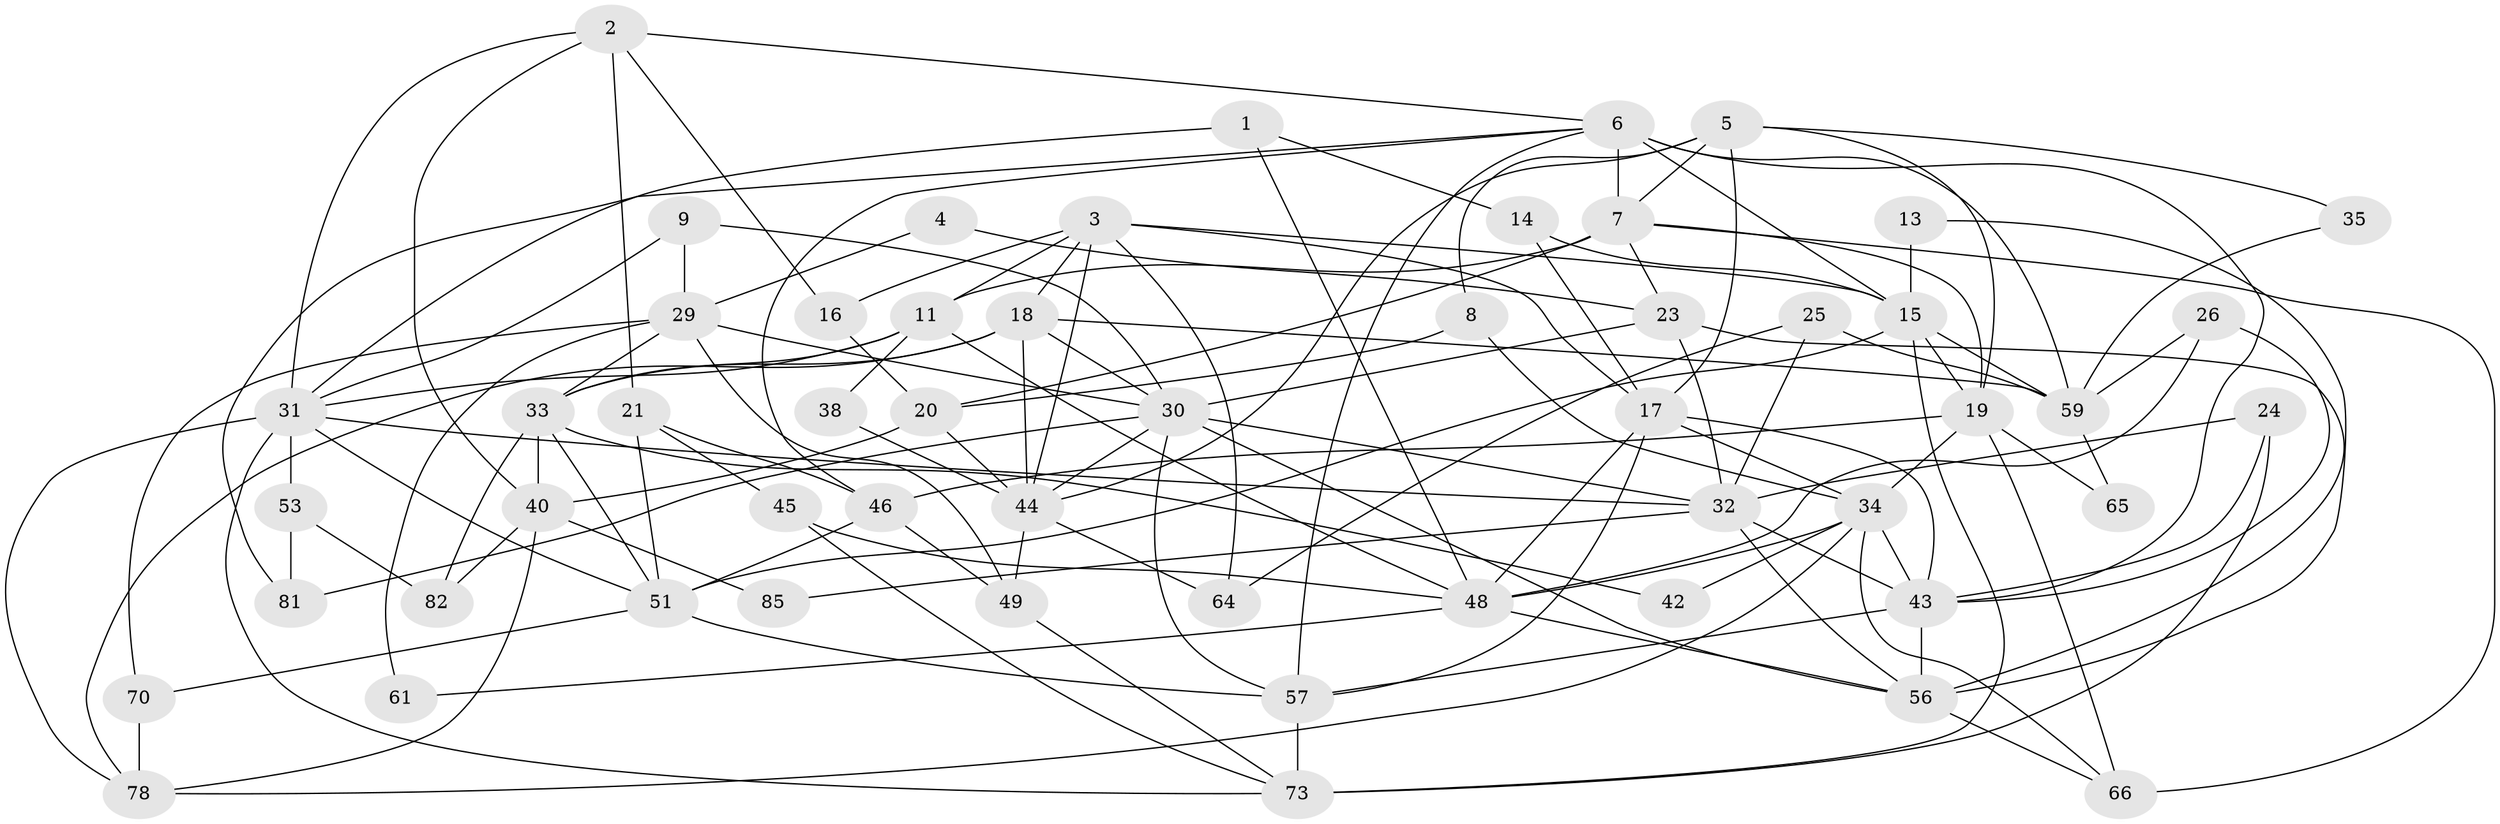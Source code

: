 // Generated by graph-tools (version 1.1) at 2025/52/02/27/25 19:52:01]
// undirected, 54 vertices, 134 edges
graph export_dot {
graph [start="1"]
  node [color=gray90,style=filled];
  1;
  2 [super="+10"];
  3 [super="+55"];
  4;
  5 [super="+72"];
  6 [super="+36"];
  7 [super="+22"];
  8;
  9;
  11 [super="+12"];
  13;
  14;
  15 [super="+27"];
  16 [super="+54"];
  17 [super="+50"];
  18 [super="+47"];
  19 [super="+28"];
  20 [super="+39"];
  21;
  23 [super="+62"];
  24;
  25;
  26;
  29 [super="+79"];
  30 [super="+41"];
  31 [super="+69"];
  32 [super="+37"];
  33 [super="+83"];
  34 [super="+71"];
  35;
  38;
  40 [super="+74"];
  42;
  43 [super="+63"];
  44 [super="+58"];
  45;
  46;
  48 [super="+77"];
  49 [super="+52"];
  51 [super="+60"];
  53;
  56 [super="+80"];
  57 [super="+67"];
  59 [super="+75"];
  61;
  64 [super="+68"];
  65;
  66 [super="+84"];
  70;
  73 [super="+76"];
  78;
  81;
  82;
  85;
  1 -- 48;
  1 -- 14;
  1 -- 31;
  2 -- 21;
  2 -- 6;
  2 -- 16;
  2 -- 40;
  2 -- 31;
  3 -- 17;
  3 -- 64;
  3 -- 11;
  3 -- 44;
  3 -- 16;
  3 -- 18;
  3 -- 15;
  4 -- 23;
  4 -- 29;
  5 -- 8;
  5 -- 44;
  5 -- 17;
  5 -- 35;
  5 -- 19;
  5 -- 7;
  6 -- 7 [weight=2];
  6 -- 46;
  6 -- 15;
  6 -- 81;
  6 -- 57;
  6 -- 43;
  6 -- 59;
  7 -- 23;
  7 -- 19;
  7 -- 20;
  7 -- 66;
  7 -- 11;
  8 -- 20;
  8 -- 34;
  9 -- 30;
  9 -- 29;
  9 -- 31;
  11 -- 48;
  11 -- 33;
  11 -- 38;
  11 -- 31;
  13 -- 15;
  13 -- 56;
  14 -- 15;
  14 -- 17;
  15 -- 59;
  15 -- 51;
  15 -- 73 [weight=2];
  15 -- 19;
  16 -- 20;
  17 -- 34;
  17 -- 57;
  17 -- 48;
  17 -- 43;
  18 -- 30 [weight=2];
  18 -- 59;
  18 -- 33;
  18 -- 44;
  18 -- 78;
  19 -- 46;
  19 -- 65;
  19 -- 66;
  19 -- 34;
  20 -- 40;
  20 -- 44;
  21 -- 46;
  21 -- 45;
  21 -- 51;
  23 -- 32;
  23 -- 56;
  23 -- 30;
  24 -- 43;
  24 -- 32;
  24 -- 73;
  25 -- 59;
  25 -- 32;
  25 -- 64;
  26 -- 48;
  26 -- 59;
  26 -- 43;
  29 -- 33;
  29 -- 30;
  29 -- 61;
  29 -- 70;
  29 -- 49;
  30 -- 81;
  30 -- 32;
  30 -- 44;
  30 -- 56;
  30 -- 57;
  31 -- 32;
  31 -- 53;
  31 -- 73;
  31 -- 51;
  31 -- 78;
  32 -- 85;
  32 -- 56;
  32 -- 43;
  33 -- 42;
  33 -- 82;
  33 -- 51;
  33 -- 40;
  34 -- 48 [weight=2];
  34 -- 78;
  34 -- 42;
  34 -- 66;
  34 -- 43;
  35 -- 59;
  38 -- 44;
  40 -- 78;
  40 -- 85;
  40 -- 82;
  43 -- 56;
  43 -- 57;
  44 -- 64;
  44 -- 49;
  45 -- 73;
  45 -- 48;
  46 -- 49;
  46 -- 51;
  48 -- 61;
  48 -- 56;
  49 -- 73;
  51 -- 70;
  51 -- 57;
  53 -- 81;
  53 -- 82;
  56 -- 66;
  57 -- 73;
  59 -- 65;
  70 -- 78;
}
